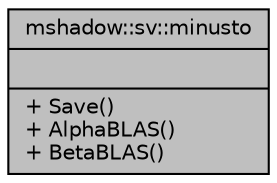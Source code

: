 digraph "mshadow::sv::minusto"
{
 // LATEX_PDF_SIZE
  edge [fontname="Helvetica",fontsize="10",labelfontname="Helvetica",labelfontsize="10"];
  node [fontname="Helvetica",fontsize="10",shape=record];
  Node1 [label="{mshadow::sv::minusto\n||+ Save()\l+ AlphaBLAS()\l+ BetaBLAS()\l}",height=0.2,width=0.4,color="black", fillcolor="grey75", style="filled", fontcolor="black",tooltip="minus to saver: -="];
}
